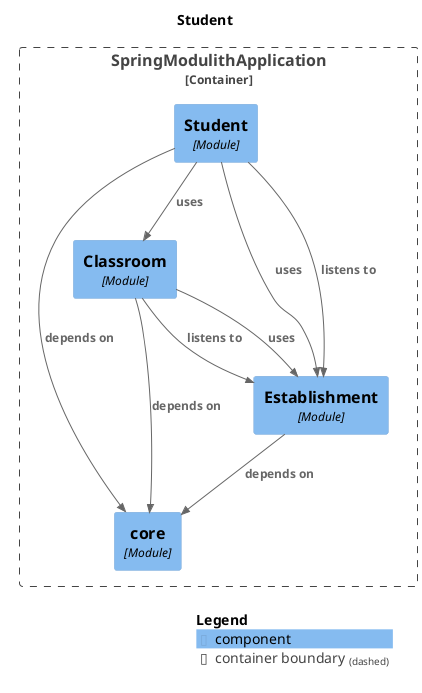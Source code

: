 @startuml
set separator none
title Student

top to bottom direction

!include <C4/C4>
!include <C4/C4_Context>
!include <C4/C4_Component>

Container_Boundary("SpringModulithApplication.SpringModulithApplication_boundary", "SpringModulithApplication", $tags="") {
  Component(SpringModulithApplication.SpringModulithApplication.core, "core", $techn="Module", $descr="", $tags="", $link="")
  Component(SpringModulithApplication.SpringModulithApplication.Student, "Student", $techn="Module", $descr="", $tags="", $link="")
  Component(SpringModulithApplication.SpringModulithApplication.Classroom, "Classroom", $techn="Module", $descr="", $tags="", $link="")
  Component(SpringModulithApplication.SpringModulithApplication.Establishment, "Establishment", $techn="Module", $descr="", $tags="", $link="")
}

Rel(SpringModulithApplication.SpringModulithApplication.Student, SpringModulithApplication.SpringModulithApplication.core, "depends on", $techn="", $tags="", $link="")
Rel(SpringModulithApplication.SpringModulithApplication.Student, SpringModulithApplication.SpringModulithApplication.Establishment, "uses", $techn="", $tags="", $link="")
Rel(SpringModulithApplication.SpringModulithApplication.Student, SpringModulithApplication.SpringModulithApplication.Classroom, "uses", $techn="", $tags="", $link="")
Rel(SpringModulithApplication.SpringModulithApplication.Establishment, SpringModulithApplication.SpringModulithApplication.core, "depends on", $techn="", $tags="", $link="")
Rel(SpringModulithApplication.SpringModulithApplication.Classroom, SpringModulithApplication.SpringModulithApplication.Establishment, "listens to", $techn="", $tags="", $link="")
Rel(SpringModulithApplication.SpringModulithApplication.Classroom, SpringModulithApplication.SpringModulithApplication.core, "depends on", $techn="", $tags="", $link="")
Rel(SpringModulithApplication.SpringModulithApplication.Classroom, SpringModulithApplication.SpringModulithApplication.Establishment, "uses", $techn="", $tags="", $link="")
Rel(SpringModulithApplication.SpringModulithApplication.Student, SpringModulithApplication.SpringModulithApplication.Establishment, "listens to", $techn="", $tags="", $link="")

SHOW_LEGEND(true)
@enduml